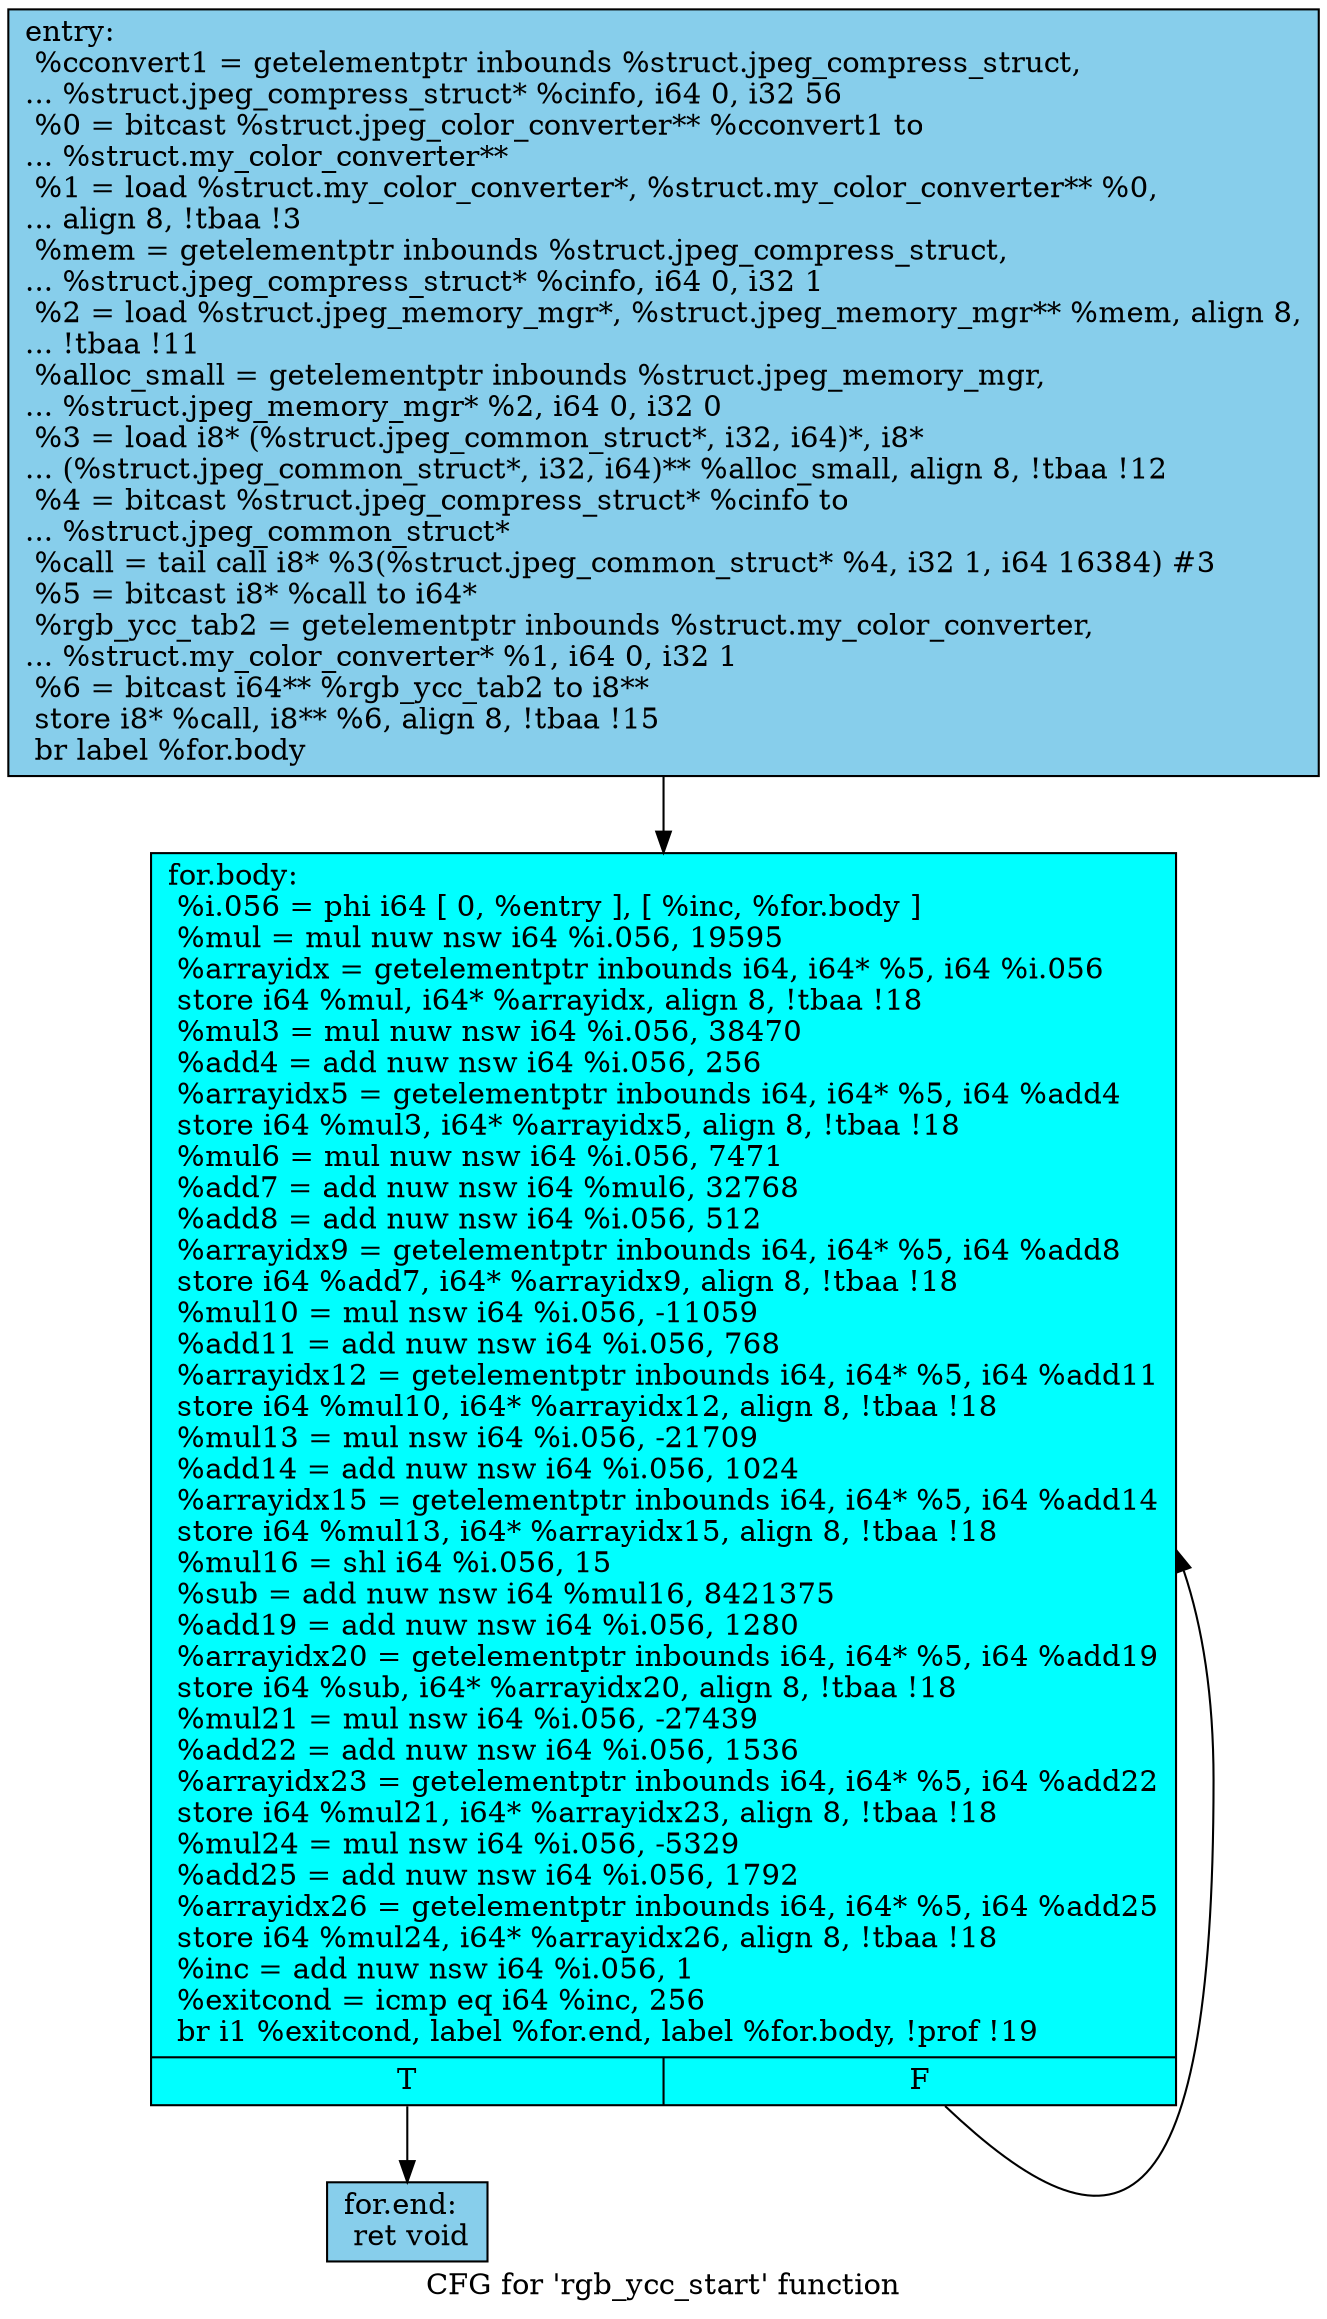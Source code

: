 digraph "CFG for 'rgb_ycc_start' function" {
	label="CFG for 'rgb_ycc_start' function";

	Node0x594b820 [shape=record, style = filled, fillcolor = skyblue, label="{entry:\l  %cconvert1 = getelementptr inbounds %struct.jpeg_compress_struct,\l... %struct.jpeg_compress_struct* %cinfo, i64 0, i32 56\l  %0 = bitcast %struct.jpeg_color_converter** %cconvert1 to\l... %struct.my_color_converter**\l  %1 = load %struct.my_color_converter*, %struct.my_color_converter** %0,\l... align 8, !tbaa !3\l  %mem = getelementptr inbounds %struct.jpeg_compress_struct,\l... %struct.jpeg_compress_struct* %cinfo, i64 0, i32 1\l  %2 = load %struct.jpeg_memory_mgr*, %struct.jpeg_memory_mgr** %mem, align 8,\l... !tbaa !11\l  %alloc_small = getelementptr inbounds %struct.jpeg_memory_mgr,\l... %struct.jpeg_memory_mgr* %2, i64 0, i32 0\l  %3 = load i8* (%struct.jpeg_common_struct*, i32, i64)*, i8*\l... (%struct.jpeg_common_struct*, i32, i64)** %alloc_small, align 8, !tbaa !12\l  %4 = bitcast %struct.jpeg_compress_struct* %cinfo to\l... %struct.jpeg_common_struct*\l  %call = tail call i8* %3(%struct.jpeg_common_struct* %4, i32 1, i64 16384) #3\l  %5 = bitcast i8* %call to i64*\l  %rgb_ycc_tab2 = getelementptr inbounds %struct.my_color_converter,\l... %struct.my_color_converter* %1, i64 0, i32 1\l  %6 = bitcast i64** %rgb_ycc_tab2 to i8**\l  store i8* %call, i8** %6, align 8, !tbaa !15\l  br label %for.body\l}"];
	Node0x594b820 -> Node0x5955ce0;
	Node0x5955ce0 [shape=record, style = filled, fillcolor = cyan, label="{for.body:                                         \l  %i.056 = phi i64 [ 0, %entry ], [ %inc, %for.body ]\l  %mul = mul nuw nsw i64 %i.056, 19595\l  %arrayidx = getelementptr inbounds i64, i64* %5, i64 %i.056\l  store i64 %mul, i64* %arrayidx, align 8, !tbaa !18\l  %mul3 = mul nuw nsw i64 %i.056, 38470\l  %add4 = add nuw nsw i64 %i.056, 256\l  %arrayidx5 = getelementptr inbounds i64, i64* %5, i64 %add4\l  store i64 %mul3, i64* %arrayidx5, align 8, !tbaa !18\l  %mul6 = mul nuw nsw i64 %i.056, 7471\l  %add7 = add nuw nsw i64 %mul6, 32768\l  %add8 = add nuw nsw i64 %i.056, 512\l  %arrayidx9 = getelementptr inbounds i64, i64* %5, i64 %add8\l  store i64 %add7, i64* %arrayidx9, align 8, !tbaa !18\l  %mul10 = mul nsw i64 %i.056, -11059\l  %add11 = add nuw nsw i64 %i.056, 768\l  %arrayidx12 = getelementptr inbounds i64, i64* %5, i64 %add11\l  store i64 %mul10, i64* %arrayidx12, align 8, !tbaa !18\l  %mul13 = mul nsw i64 %i.056, -21709\l  %add14 = add nuw nsw i64 %i.056, 1024\l  %arrayidx15 = getelementptr inbounds i64, i64* %5, i64 %add14\l  store i64 %mul13, i64* %arrayidx15, align 8, !tbaa !18\l  %mul16 = shl i64 %i.056, 15\l  %sub = add nuw nsw i64 %mul16, 8421375\l  %add19 = add nuw nsw i64 %i.056, 1280\l  %arrayidx20 = getelementptr inbounds i64, i64* %5, i64 %add19\l  store i64 %sub, i64* %arrayidx20, align 8, !tbaa !18\l  %mul21 = mul nsw i64 %i.056, -27439\l  %add22 = add nuw nsw i64 %i.056, 1536\l  %arrayidx23 = getelementptr inbounds i64, i64* %5, i64 %add22\l  store i64 %mul21, i64* %arrayidx23, align 8, !tbaa !18\l  %mul24 = mul nsw i64 %i.056, -5329\l  %add25 = add nuw nsw i64 %i.056, 1792\l  %arrayidx26 = getelementptr inbounds i64, i64* %5, i64 %add25\l  store i64 %mul24, i64* %arrayidx26, align 8, !tbaa !18\l  %inc = add nuw nsw i64 %i.056, 1\l  %exitcond = icmp eq i64 %inc, 256\l  br i1 %exitcond, label %for.end, label %for.body, !prof !19\l|{<s0>T|<s1>F}}"];
	Node0x5955ce0:s0 -> Node0x59582b0;
	Node0x5955ce0:s1 -> Node0x5955ce0;
	Node0x59582b0 [shape=record, style = filled, fillcolor = skyblue, label="{for.end:                                          \l  ret void\l}"];
}
